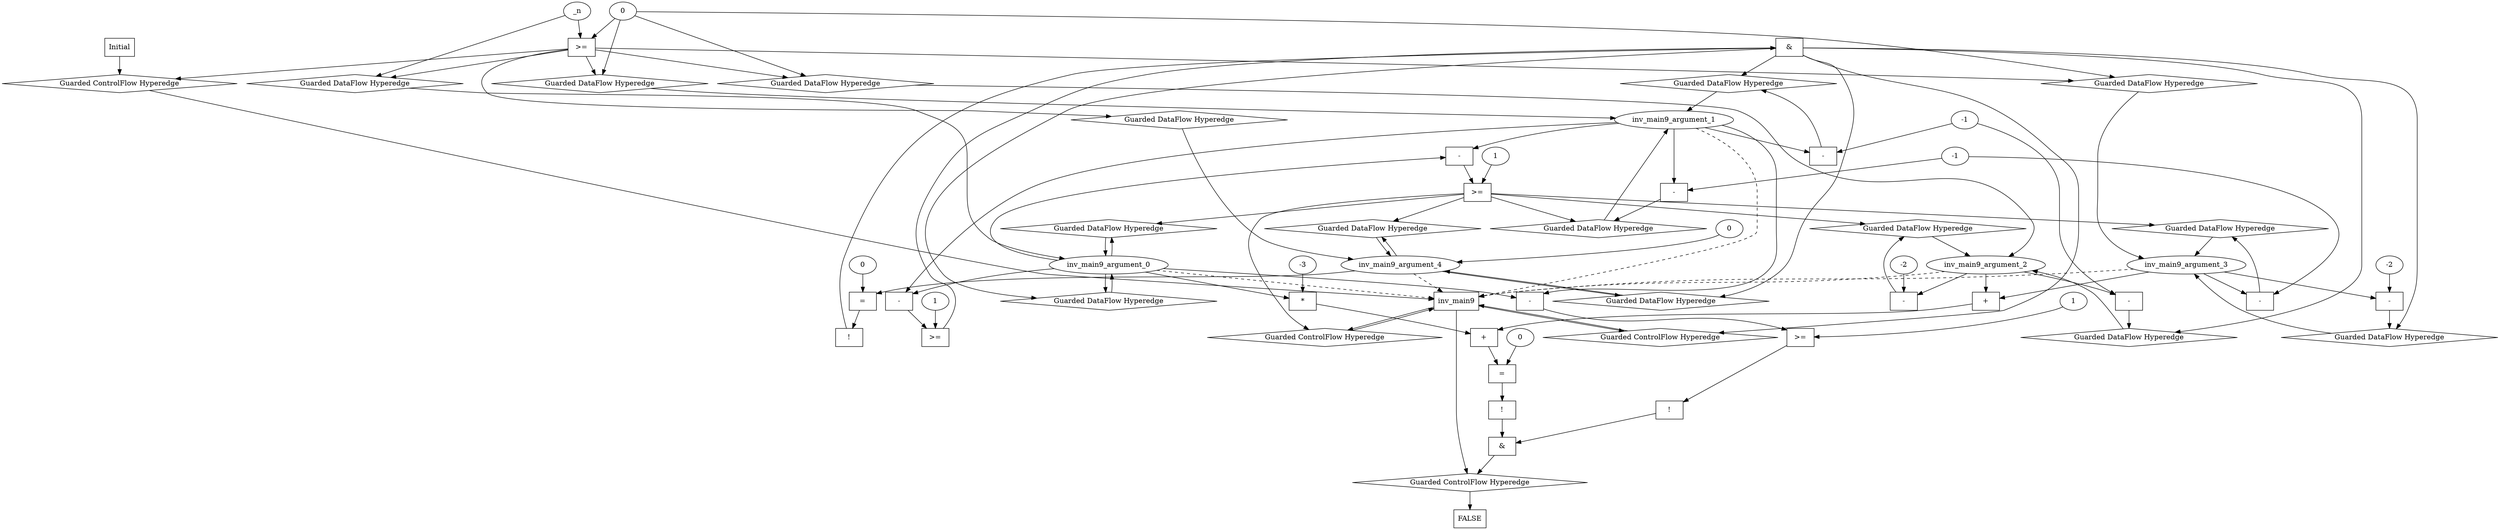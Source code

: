 digraph dag {
inv_main9 [label="inv_main9" shape="rect"];
FALSE [label="FALSE" shape="rect"];
Initial [label="Initial" shape="rect"];
ControlFowHyperEdge_0 [label="Guarded ControlFlow Hyperedge" shape="diamond"];
Initial -> ControlFowHyperEdge_0[label=""]
ControlFowHyperEdge_0 -> inv_main9[label=""]
ControlFowHyperEdge_1 [label="Guarded ControlFlow Hyperedge" shape="diamond"];
inv_main9 -> ControlFowHyperEdge_1[label=""]
ControlFowHyperEdge_1 -> inv_main9[label=""]
ControlFowHyperEdge_2 [label="Guarded ControlFlow Hyperedge" shape="diamond"];
inv_main9 -> ControlFowHyperEdge_2[label=""]
ControlFowHyperEdge_2 -> inv_main9[label=""]
ControlFowHyperEdge_3 [label="Guarded ControlFlow Hyperedge" shape="diamond"];
inv_main9 -> ControlFowHyperEdge_3[label=""]
ControlFowHyperEdge_3 -> FALSE[label=""]
inv_main9_argument_0 [label="inv_main9_argument_0" shape="oval"];
inv_main9_argument_0 -> inv_main9[label="" style="dashed"]
inv_main9_argument_1 [label="inv_main9_argument_1" shape="oval"];
inv_main9_argument_1 -> inv_main9[label="" style="dashed"]
inv_main9_argument_2 [label="inv_main9_argument_2" shape="oval"];
inv_main9_argument_2 -> inv_main9[label="" style="dashed"]
inv_main9_argument_3 [label="inv_main9_argument_3" shape="oval"];
inv_main9_argument_3 -> inv_main9[label="" style="dashed"]
inv_main9_argument_4 [label="inv_main9_argument_4" shape="oval"];
inv_main9_argument_4 -> inv_main9[label="" style="dashed"]

xxxinv_main9___Initial_0xxxguard_0_node_0 [label=">=" shape="rect"];
xxxinv_main9___Initial_0xxxdataFlow_0_node_0->xxxinv_main9___Initial_0xxxguard_0_node_0
xxxinv_main9___Initial_0xxxdataFlow1_node_0->xxxinv_main9___Initial_0xxxguard_0_node_0

xxxinv_main9___Initial_0xxxguard_0_node_0->ControlFowHyperEdge_0 [label=""];
xxxinv_main9___Initial_0xxxdataFlow_0_node_0 [label="_n"];

xxxinv_main9___Initial_0xxxdataFlow_0_node_0->DataFowHyperEdge_0_inv_main9_argument_0 [label=""];
xxxinv_main9___Initial_0xxxdataFlow1_node_0 [label="0"];

xxxinv_main9___Initial_0xxxdataFlow1_node_0->DataFowHyperEdge_0_inv_main9_argument_1 [label=""];

xxxinv_main9___Initial_0xxxdataFlow1_node_0->DataFowHyperEdge_0_inv_main9_argument_2 [label=""];

xxxinv_main9___Initial_0xxxdataFlow1_node_0->DataFowHyperEdge_0_inv_main9_argument_3 [label=""];
xxxinv_main9___inv_main9_1xxx_and [label="&" shape="rect"];
xxxinv_main9___inv_main9_1xxxguard_0_node_0 [label="!" shape="rect"];
xxxinv_main9___inv_main9_1xxxguard_0_node_1 [label="=" shape="rect"];
xxxinv_main9___inv_main9_1xxxguard_0_node_3 [label="0"];
xxxinv_main9___inv_main9_1xxxguard_0_node_1->xxxinv_main9___inv_main9_1xxxguard_0_node_0
inv_main9_argument_4->xxxinv_main9___inv_main9_1xxxguard_0_node_1
xxxinv_main9___inv_main9_1xxxguard_0_node_3->xxxinv_main9___inv_main9_1xxxguard_0_node_1

xxxinv_main9___inv_main9_1xxxguard_0_node_0->xxxinv_main9___inv_main9_1xxx_and [label=""];
xxxinv_main9___inv_main9_1xxxguard1_node_0 [label=">=" shape="rect"];
xxxinv_main9___inv_main9_1xxxguard1_node_1 [label="-" shape="rect"];
xxxinv_main9___inv_main9_1xxxguard1_node_4 [label="1"];
xxxinv_main9___inv_main9_1xxxguard1_node_1->xxxinv_main9___inv_main9_1xxxguard1_node_0
xxxinv_main9___inv_main9_1xxxguard1_node_4->xxxinv_main9___inv_main9_1xxxguard1_node_0
inv_main9_argument_0->xxxinv_main9___inv_main9_1xxxguard1_node_1
inv_main9_argument_1->xxxinv_main9___inv_main9_1xxxguard1_node_1

xxxinv_main9___inv_main9_1xxxguard1_node_0->xxxinv_main9___inv_main9_1xxx_and [label=""];
xxxinv_main9___inv_main9_1xxx_and->ControlFowHyperEdge_1 [label=""];
xxxinv_main9___inv_main9_1xxxdataFlow_0_node_0 [label="-" shape="rect"];
xxxinv_main9___inv_main9_1xxxdataFlow_0_node_2 [label="-1"];
inv_main9_argument_1->xxxinv_main9___inv_main9_1xxxdataFlow_0_node_0
xxxinv_main9___inv_main9_1xxxdataFlow_0_node_2->xxxinv_main9___inv_main9_1xxxdataFlow_0_node_0

xxxinv_main9___inv_main9_1xxxdataFlow_0_node_0->DataFowHyperEdge_1_inv_main9_argument_1 [label=""];
xxxinv_main9___inv_main9_1xxxdataFlow1_node_0 [label="-" shape="rect"];
inv_main9_argument_2->xxxinv_main9___inv_main9_1xxxdataFlow1_node_0
xxxinv_main9___inv_main9_1xxxdataFlow_0_node_2->xxxinv_main9___inv_main9_1xxxdataFlow1_node_0

xxxinv_main9___inv_main9_1xxxdataFlow1_node_0->DataFowHyperEdge_1_inv_main9_argument_2 [label=""];
xxxinv_main9___inv_main9_1xxxdataFlow2_node_0 [label="-" shape="rect"];
xxxinv_main9___inv_main9_1xxxdataFlow2_node_2 [label="-2"];
inv_main9_argument_3->xxxinv_main9___inv_main9_1xxxdataFlow2_node_0
xxxinv_main9___inv_main9_1xxxdataFlow2_node_2->xxxinv_main9___inv_main9_1xxxdataFlow2_node_0

xxxinv_main9___inv_main9_1xxxdataFlow2_node_0->DataFowHyperEdge_1_inv_main9_argument_3 [label=""];
xxxinv_main9___inv_main9_2xxxguard_0_node_0 [label=">=" shape="rect"];
xxxinv_main9___inv_main9_2xxxguard_0_node_1 [label="-" shape="rect"];
xxxinv_main9___inv_main9_2xxxguard_0_node_4 [label="1"];
xxxinv_main9___inv_main9_2xxxguard_0_node_1->xxxinv_main9___inv_main9_2xxxguard_0_node_0
xxxinv_main9___inv_main9_2xxxguard_0_node_4->xxxinv_main9___inv_main9_2xxxguard_0_node_0
inv_main9_argument_0->xxxinv_main9___inv_main9_2xxxguard_0_node_1
inv_main9_argument_1->xxxinv_main9___inv_main9_2xxxguard_0_node_1

xxxinv_main9___inv_main9_2xxxguard_0_node_0->ControlFowHyperEdge_2 [label=""];
xxxinv_main9___inv_main9_2xxxdataFlow_0_node_0 [label="-" shape="rect"];
xxxinv_main9___inv_main9_2xxxdataFlow_0_node_2 [label="-1"];
inv_main9_argument_1->xxxinv_main9___inv_main9_2xxxdataFlow_0_node_0
xxxinv_main9___inv_main9_2xxxdataFlow_0_node_2->xxxinv_main9___inv_main9_2xxxdataFlow_0_node_0

xxxinv_main9___inv_main9_2xxxdataFlow_0_node_0->DataFowHyperEdge_2_inv_main9_argument_1 [label=""];
xxxinv_main9___inv_main9_2xxxdataFlow1_node_0 [label="-" shape="rect"];
xxxinv_main9___inv_main9_2xxxdataFlow1_node_2 [label="-2"];
inv_main9_argument_2->xxxinv_main9___inv_main9_2xxxdataFlow1_node_0
xxxinv_main9___inv_main9_2xxxdataFlow1_node_2->xxxinv_main9___inv_main9_2xxxdataFlow1_node_0

xxxinv_main9___inv_main9_2xxxdataFlow1_node_0->DataFowHyperEdge_2_inv_main9_argument_2 [label=""];
xxxinv_main9___inv_main9_2xxxdataFlow2_node_0 [label="-" shape="rect"];
inv_main9_argument_3->xxxinv_main9___inv_main9_2xxxdataFlow2_node_0
xxxinv_main9___inv_main9_2xxxdataFlow_0_node_2->xxxinv_main9___inv_main9_2xxxdataFlow2_node_0

xxxinv_main9___inv_main9_2xxxdataFlow2_node_0->DataFowHyperEdge_2_inv_main9_argument_3 [label=""];

inv_main9_argument_4->DataFowHyperEdge_2_inv_main9_argument_4 [label=""];
xxxFALSE___inv_main9_3xxx_and [label="&" shape="rect"];
xxxFALSE___inv_main9_3xxxguard_0_node_0 [label="!" shape="rect"];
xxxFALSE___inv_main9_3xxxguard_0_node_1 [label="=" shape="rect"];
xxxFALSE___inv_main9_3xxxguard_0_node_2 [label="+" shape="rect"];
xxxFALSE___inv_main9_3xxxguard_0_node_3 [label="+" shape="rect"];
xxxFALSE___inv_main9_3xxxguard_0_node_6 [label="*" shape="rect"];
xxxFALSE___inv_main9_3xxxguard_0_node_7 [label="-3"];
xxxFALSE___inv_main9_3xxxguard_0_node_9 [label="0"];
xxxFALSE___inv_main9_3xxxguard_0_node_1->xxxFALSE___inv_main9_3xxxguard_0_node_0
xxxFALSE___inv_main9_3xxxguard_0_node_2->xxxFALSE___inv_main9_3xxxguard_0_node_1
xxxFALSE___inv_main9_3xxxguard_0_node_9->xxxFALSE___inv_main9_3xxxguard_0_node_1
xxxFALSE___inv_main9_3xxxguard_0_node_3->xxxFALSE___inv_main9_3xxxguard_0_node_2
xxxFALSE___inv_main9_3xxxguard_0_node_6->xxxFALSE___inv_main9_3xxxguard_0_node_2
inv_main9_argument_2->xxxFALSE___inv_main9_3xxxguard_0_node_3
inv_main9_argument_3->xxxFALSE___inv_main9_3xxxguard_0_node_3
inv_main9_argument_0->xxxFALSE___inv_main9_3xxxguard_0_node_6
xxxFALSE___inv_main9_3xxxguard_0_node_7->xxxFALSE___inv_main9_3xxxguard_0_node_6

xxxFALSE___inv_main9_3xxxguard_0_node_0->xxxFALSE___inv_main9_3xxx_and [label=""];
xxxFALSE___inv_main9_3xxxguard1_node_0 [label="!" shape="rect"];
xxxFALSE___inv_main9_3xxxguard1_node_1 [label=">=" shape="rect"];
xxxFALSE___inv_main9_3xxxguard1_node_2 [label="-" shape="rect"];
xxxFALSE___inv_main9_3xxxguard1_node_5 [label="1"];
xxxFALSE___inv_main9_3xxxguard1_node_1->xxxFALSE___inv_main9_3xxxguard1_node_0
xxxFALSE___inv_main9_3xxxguard1_node_2->xxxFALSE___inv_main9_3xxxguard1_node_1
xxxFALSE___inv_main9_3xxxguard1_node_5->xxxFALSE___inv_main9_3xxxguard1_node_1
inv_main9_argument_0->xxxFALSE___inv_main9_3xxxguard1_node_2
inv_main9_argument_1->xxxFALSE___inv_main9_3xxxguard1_node_2

xxxFALSE___inv_main9_3xxxguard1_node_0->xxxFALSE___inv_main9_3xxx_and [label=""];
xxxFALSE___inv_main9_3xxx_and->ControlFowHyperEdge_3 [label=""];
DataFowHyperEdge_0_inv_main9_argument_0 [label="Guarded DataFlow Hyperedge" shape="diamond"];
DataFowHyperEdge_0_inv_main9_argument_0 -> inv_main9_argument_0[label=""]
xxxinv_main9___Initial_0xxxguard_0_node_0 -> DataFowHyperEdge_0_inv_main9_argument_0[label=""]
DataFowHyperEdge_0_inv_main9_argument_1 [label="Guarded DataFlow Hyperedge" shape="diamond"];
DataFowHyperEdge_0_inv_main9_argument_1 -> inv_main9_argument_1[label=""]
xxxinv_main9___Initial_0xxxguard_0_node_0 -> DataFowHyperEdge_0_inv_main9_argument_1[label=""]
DataFowHyperEdge_0_inv_main9_argument_2 [label="Guarded DataFlow Hyperedge" shape="diamond"];
DataFowHyperEdge_0_inv_main9_argument_2 -> inv_main9_argument_2[label=""]
xxxinv_main9___Initial_0xxxguard_0_node_0 -> DataFowHyperEdge_0_inv_main9_argument_2[label=""]
DataFowHyperEdge_0_inv_main9_argument_3 [label="Guarded DataFlow Hyperedge" shape="diamond"];
DataFowHyperEdge_0_inv_main9_argument_3 -> inv_main9_argument_3[label=""]
xxxinv_main9___Initial_0xxxguard_0_node_0 -> DataFowHyperEdge_0_inv_main9_argument_3[label=""]
DataFowHyperEdge_0_inv_main9_argument_4 [label="Guarded DataFlow Hyperedge" shape="diamond"];
DataFowHyperEdge_0_inv_main9_argument_4 -> inv_main9_argument_4[label=""]
xxxinv_main9___Initial_0xxxguard_0_node_0 -> DataFowHyperEdge_0_inv_main9_argument_4[label=""]
DataFowHyperEdge_1_inv_main9_argument_0 [label="Guarded DataFlow Hyperedge" shape="diamond"];
DataFowHyperEdge_1_inv_main9_argument_0 -> inv_main9_argument_0[label=""]
xxxinv_main9___inv_main9_1xxx_and -> DataFowHyperEdge_1_inv_main9_argument_0[label=""]
DataFowHyperEdge_1_inv_main9_argument_1 [label="Guarded DataFlow Hyperedge" shape="diamond"];
DataFowHyperEdge_1_inv_main9_argument_1 -> inv_main9_argument_1[label=""]
xxxinv_main9___inv_main9_1xxx_and -> DataFowHyperEdge_1_inv_main9_argument_1[label=""]
DataFowHyperEdge_1_inv_main9_argument_2 [label="Guarded DataFlow Hyperedge" shape="diamond"];
DataFowHyperEdge_1_inv_main9_argument_2 -> inv_main9_argument_2[label=""]
xxxinv_main9___inv_main9_1xxx_and -> DataFowHyperEdge_1_inv_main9_argument_2[label=""]
DataFowHyperEdge_1_inv_main9_argument_3 [label="Guarded DataFlow Hyperedge" shape="diamond"];
DataFowHyperEdge_1_inv_main9_argument_3 -> inv_main9_argument_3[label=""]
xxxinv_main9___inv_main9_1xxx_and -> DataFowHyperEdge_1_inv_main9_argument_3[label=""]
DataFowHyperEdge_1_inv_main9_argument_4 [label="Guarded DataFlow Hyperedge" shape="diamond"];
DataFowHyperEdge_1_inv_main9_argument_4 -> inv_main9_argument_4[label=""]
xxxinv_main9___inv_main9_1xxx_and -> DataFowHyperEdge_1_inv_main9_argument_4[label=""]
DataFowHyperEdge_2_inv_main9_argument_0 [label="Guarded DataFlow Hyperedge" shape="diamond"];
DataFowHyperEdge_2_inv_main9_argument_0 -> inv_main9_argument_0[label=""]
xxxinv_main9___inv_main9_2xxxguard_0_node_0 -> DataFowHyperEdge_2_inv_main9_argument_0[label=""]
DataFowHyperEdge_2_inv_main9_argument_1 [label="Guarded DataFlow Hyperedge" shape="diamond"];
DataFowHyperEdge_2_inv_main9_argument_1 -> inv_main9_argument_1[label=""]
xxxinv_main9___inv_main9_2xxxguard_0_node_0 -> DataFowHyperEdge_2_inv_main9_argument_1[label=""]
DataFowHyperEdge_2_inv_main9_argument_2 [label="Guarded DataFlow Hyperedge" shape="diamond"];
DataFowHyperEdge_2_inv_main9_argument_2 -> inv_main9_argument_2[label=""]
xxxinv_main9___inv_main9_2xxxguard_0_node_0 -> DataFowHyperEdge_2_inv_main9_argument_2[label=""]
DataFowHyperEdge_2_inv_main9_argument_3 [label="Guarded DataFlow Hyperedge" shape="diamond"];
DataFowHyperEdge_2_inv_main9_argument_3 -> inv_main9_argument_3[label=""]
xxxinv_main9___inv_main9_2xxxguard_0_node_0 -> DataFowHyperEdge_2_inv_main9_argument_3[label=""]
DataFowHyperEdge_2_inv_main9_argument_4 [label="Guarded DataFlow Hyperedge" shape="diamond"];
DataFowHyperEdge_2_inv_main9_argument_4 -> inv_main9_argument_4[label=""]
xxxinv_main9___inv_main9_2xxxguard_0_node_0 -> DataFowHyperEdge_2_inv_main9_argument_4[label=""]
"xxxinv_main9___inv_main9_2xxxinv_main9_argument_4_constant_0" [label="0"];
"xxxinv_main9___inv_main9_2xxxinv_main9_argument_4_constant_0"->inv_main9_argument_4 [label=""];
inv_main9_argument_0 -> DataFowHyperEdge_1_inv_main9_argument_0[label=""]
inv_main9_argument_4 -> DataFowHyperEdge_1_inv_main9_argument_4[label=""]
inv_main9_argument_0 -> DataFowHyperEdge_2_inv_main9_argument_0[label=""]
}
